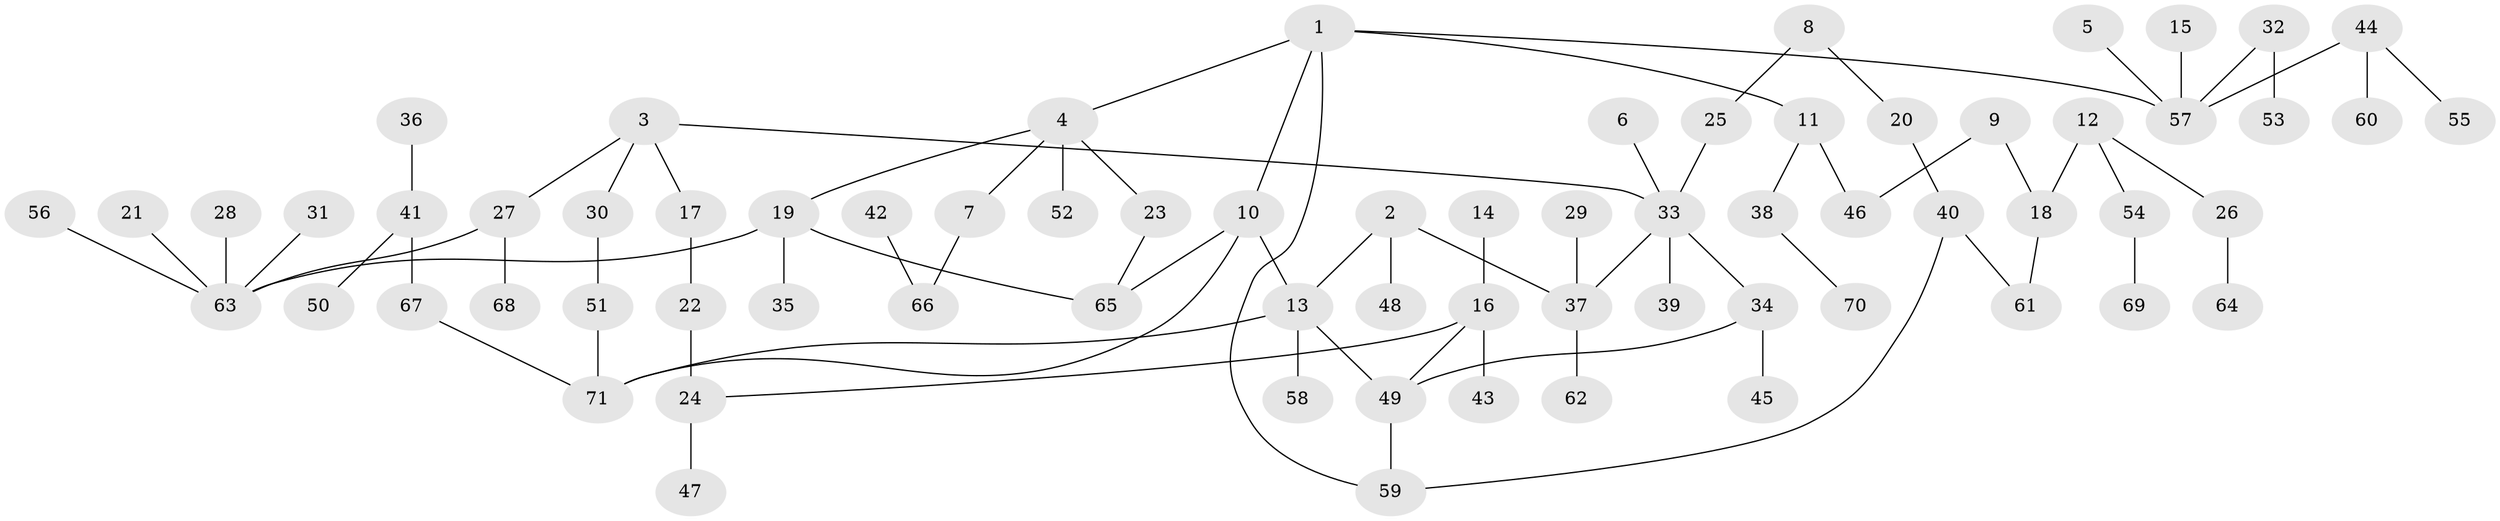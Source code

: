 // original degree distribution, {6: 0.014184397163120567, 5: 0.07801418439716312, 4: 0.0425531914893617, 3: 0.14893617021276595, 1: 0.4326241134751773, 2: 0.2765957446808511, 7: 0.0070921985815602835}
// Generated by graph-tools (version 1.1) at 2025/01/03/09/25 03:01:12]
// undirected, 71 vertices, 80 edges
graph export_dot {
graph [start="1"]
  node [color=gray90,style=filled];
  1;
  2;
  3;
  4;
  5;
  6;
  7;
  8;
  9;
  10;
  11;
  12;
  13;
  14;
  15;
  16;
  17;
  18;
  19;
  20;
  21;
  22;
  23;
  24;
  25;
  26;
  27;
  28;
  29;
  30;
  31;
  32;
  33;
  34;
  35;
  36;
  37;
  38;
  39;
  40;
  41;
  42;
  43;
  44;
  45;
  46;
  47;
  48;
  49;
  50;
  51;
  52;
  53;
  54;
  55;
  56;
  57;
  58;
  59;
  60;
  61;
  62;
  63;
  64;
  65;
  66;
  67;
  68;
  69;
  70;
  71;
  1 -- 4 [weight=1.0];
  1 -- 10 [weight=1.0];
  1 -- 11 [weight=1.0];
  1 -- 57 [weight=1.0];
  1 -- 59 [weight=1.0];
  2 -- 13 [weight=1.0];
  2 -- 37 [weight=1.0];
  2 -- 48 [weight=1.0];
  3 -- 17 [weight=1.0];
  3 -- 27 [weight=1.0];
  3 -- 30 [weight=1.0];
  3 -- 33 [weight=1.0];
  4 -- 7 [weight=1.0];
  4 -- 19 [weight=1.0];
  4 -- 23 [weight=1.0];
  4 -- 52 [weight=1.0];
  5 -- 57 [weight=1.0];
  6 -- 33 [weight=1.0];
  7 -- 66 [weight=1.0];
  8 -- 20 [weight=1.0];
  8 -- 25 [weight=1.0];
  9 -- 18 [weight=1.0];
  9 -- 46 [weight=1.0];
  10 -- 13 [weight=1.0];
  10 -- 65 [weight=1.0];
  10 -- 71 [weight=1.0];
  11 -- 38 [weight=1.0];
  11 -- 46 [weight=1.0];
  12 -- 18 [weight=1.0];
  12 -- 26 [weight=1.0];
  12 -- 54 [weight=1.0];
  13 -- 49 [weight=1.0];
  13 -- 58 [weight=1.0];
  13 -- 71 [weight=1.0];
  14 -- 16 [weight=1.0];
  15 -- 57 [weight=1.0];
  16 -- 24 [weight=1.0];
  16 -- 43 [weight=1.0];
  16 -- 49 [weight=1.0];
  17 -- 22 [weight=1.0];
  18 -- 61 [weight=1.0];
  19 -- 35 [weight=1.0];
  19 -- 63 [weight=1.0];
  19 -- 65 [weight=1.0];
  20 -- 40 [weight=1.0];
  21 -- 63 [weight=1.0];
  22 -- 24 [weight=1.0];
  23 -- 65 [weight=1.0];
  24 -- 47 [weight=1.0];
  25 -- 33 [weight=1.0];
  26 -- 64 [weight=1.0];
  27 -- 63 [weight=1.0];
  27 -- 68 [weight=1.0];
  28 -- 63 [weight=1.0];
  29 -- 37 [weight=1.0];
  30 -- 51 [weight=1.0];
  31 -- 63 [weight=1.0];
  32 -- 53 [weight=1.0];
  32 -- 57 [weight=1.0];
  33 -- 34 [weight=1.0];
  33 -- 37 [weight=1.0];
  33 -- 39 [weight=1.0];
  34 -- 45 [weight=1.0];
  34 -- 49 [weight=1.0];
  36 -- 41 [weight=1.0];
  37 -- 62 [weight=1.0];
  38 -- 70 [weight=1.0];
  40 -- 59 [weight=1.0];
  40 -- 61 [weight=1.0];
  41 -- 50 [weight=1.0];
  41 -- 67 [weight=1.0];
  42 -- 66 [weight=1.0];
  44 -- 55 [weight=1.0];
  44 -- 57 [weight=1.0];
  44 -- 60 [weight=1.0];
  49 -- 59 [weight=1.0];
  51 -- 71 [weight=1.0];
  54 -- 69 [weight=1.0];
  56 -- 63 [weight=1.0];
  67 -- 71 [weight=1.0];
}
